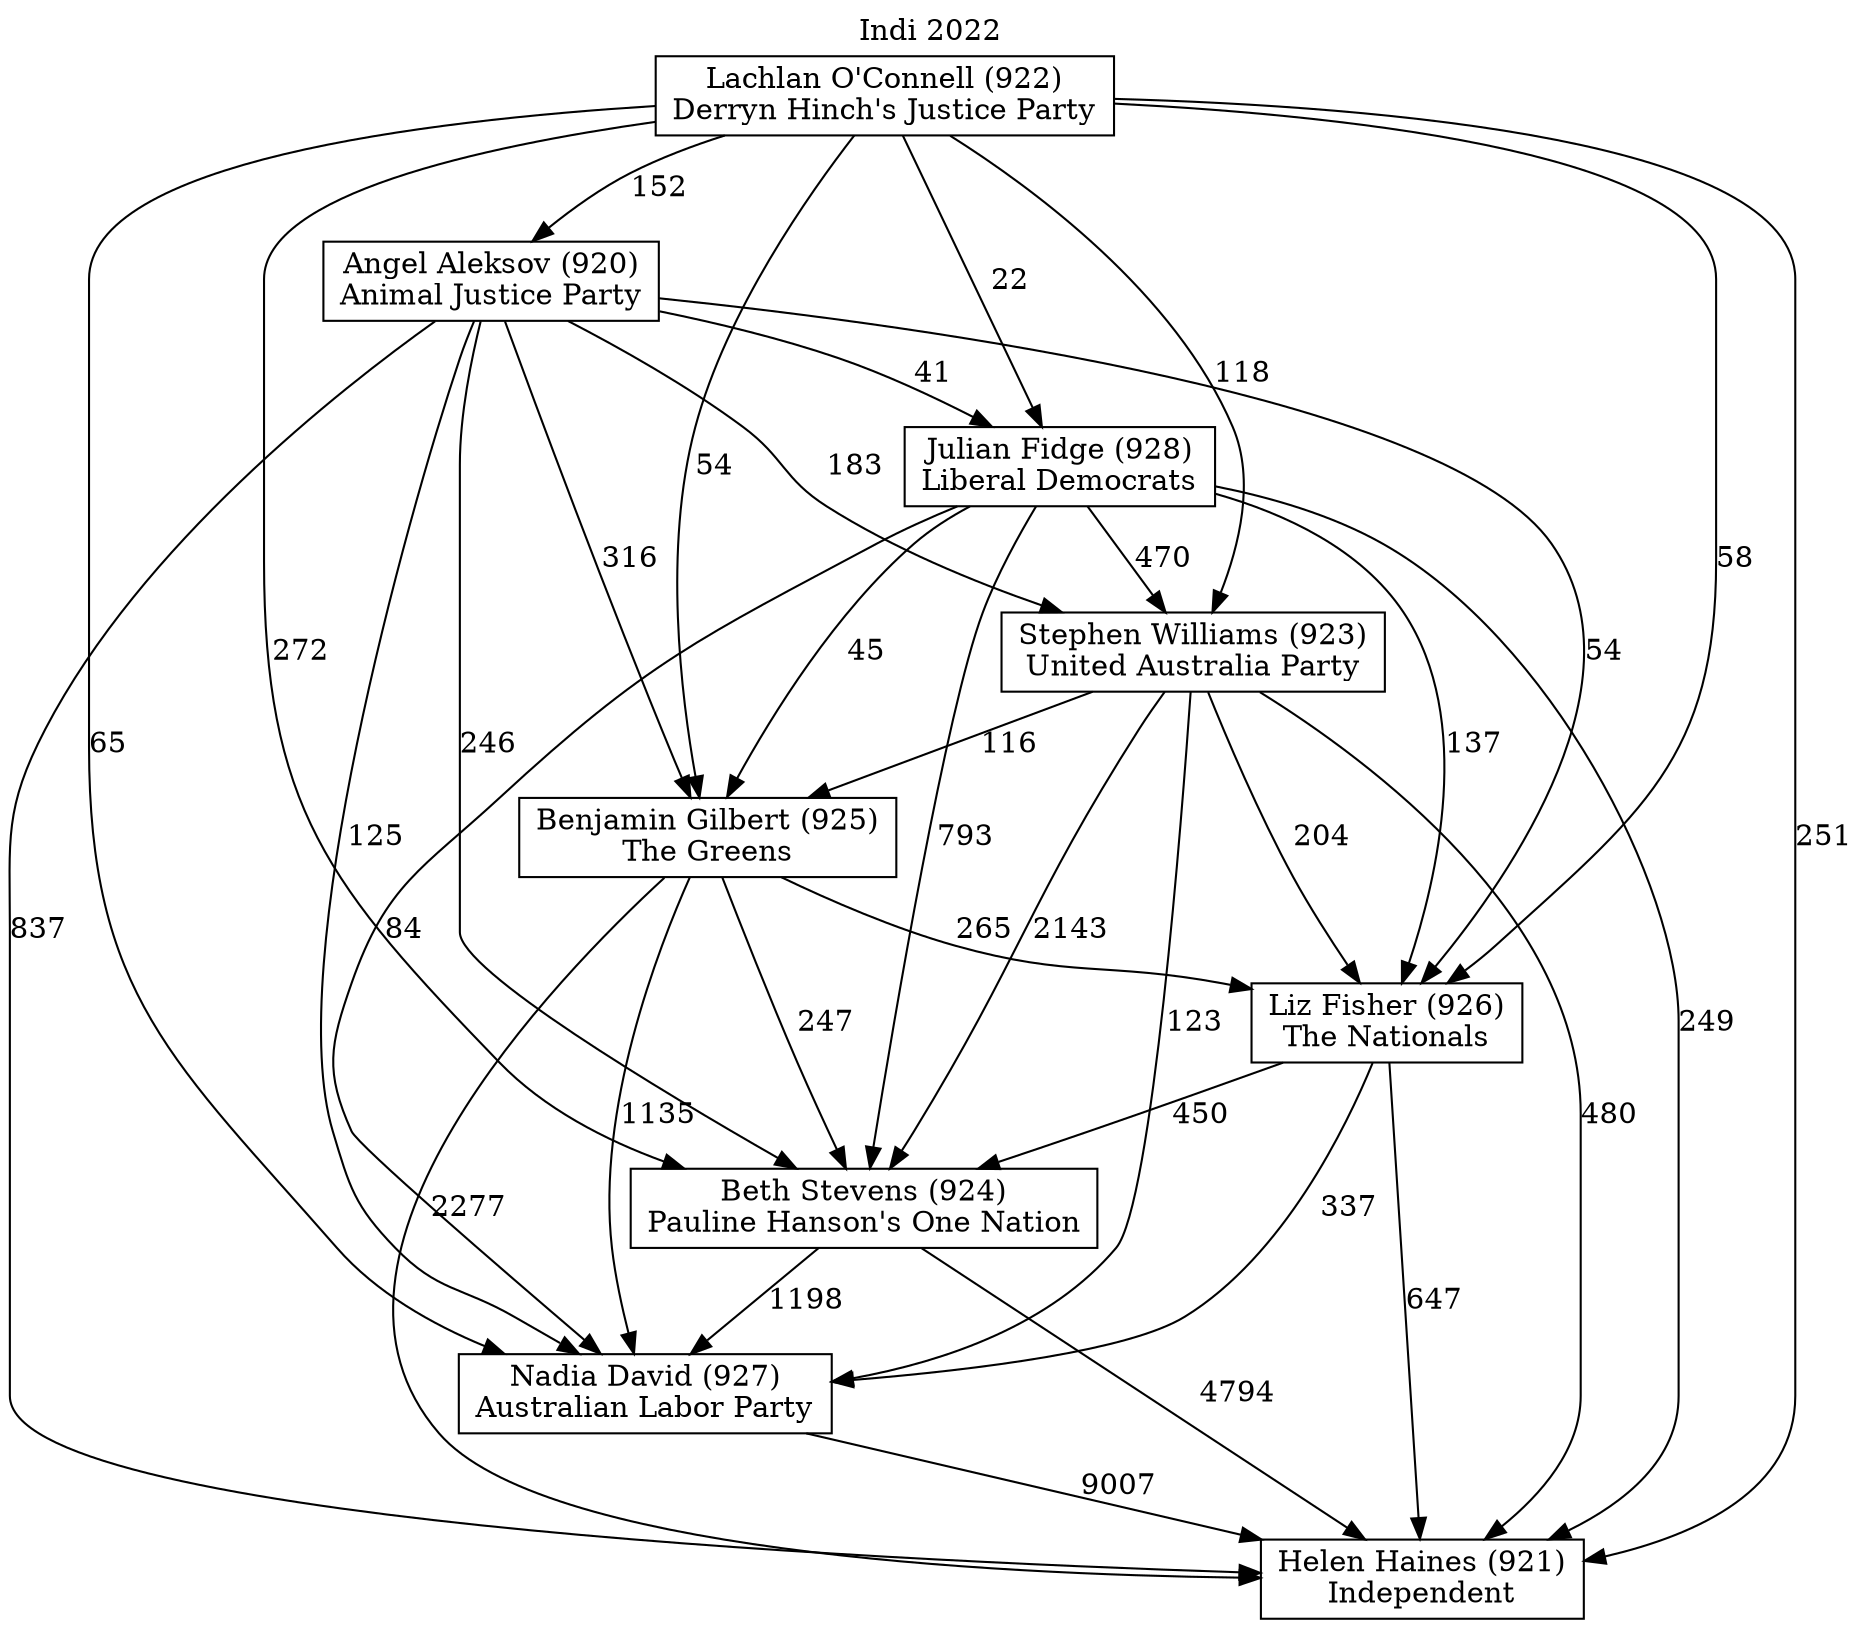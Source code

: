 // House preference flow
digraph "Helen Haines (921)_Indi_2022" {
	graph [label="Indi 2022" labelloc=t mclimit=10]
	node [shape=box]
	"Benjamin Gilbert (925)" [label="Benjamin Gilbert (925)
The Greens"]
	"Beth Stevens (924)" [label="Beth Stevens (924)
Pauline Hanson's One Nation"]
	"Helen Haines (921)" [label="Helen Haines (921)
Independent"]
	"Lachlan O'Connell (922)" [label="Lachlan O'Connell (922)
Derryn Hinch's Justice Party"]
	"Angel Aleksov (920)" [label="Angel Aleksov (920)
Animal Justice Party"]
	"Liz Fisher (926)" [label="Liz Fisher (926)
The Nationals"]
	"Stephen Williams (923)" [label="Stephen Williams (923)
United Australia Party"]
	"Julian Fidge (928)" [label="Julian Fidge (928)
Liberal Democrats"]
	"Nadia David (927)" [label="Nadia David (927)
Australian Labor Party"]
	"Lachlan O'Connell (922)" -> "Nadia David (927)" [label=65]
	"Angel Aleksov (920)" -> "Helen Haines (921)" [label=837]
	"Benjamin Gilbert (925)" -> "Nadia David (927)" [label=1135]
	"Stephen Williams (923)" -> "Benjamin Gilbert (925)" [label=116]
	"Angel Aleksov (920)" -> "Liz Fisher (926)" [label=54]
	"Stephen Williams (923)" -> "Liz Fisher (926)" [label=204]
	"Julian Fidge (928)" -> "Helen Haines (921)" [label=249]
	"Benjamin Gilbert (925)" -> "Liz Fisher (926)" [label=265]
	"Angel Aleksov (920)" -> "Beth Stevens (924)" [label=246]
	"Beth Stevens (924)" -> "Helen Haines (921)" [label=4794]
	"Julian Fidge (928)" -> "Stephen Williams (923)" [label=470]
	"Lachlan O'Connell (922)" -> "Angel Aleksov (920)" [label=152]
	"Angel Aleksov (920)" -> "Nadia David (927)" [label=125]
	"Liz Fisher (926)" -> "Beth Stevens (924)" [label=450]
	"Lachlan O'Connell (922)" -> "Helen Haines (921)" [label=251]
	"Lachlan O'Connell (922)" -> "Beth Stevens (924)" [label=272]
	"Lachlan O'Connell (922)" -> "Julian Fidge (928)" [label=22]
	"Julian Fidge (928)" -> "Nadia David (927)" [label=84]
	"Angel Aleksov (920)" -> "Stephen Williams (923)" [label=183]
	"Lachlan O'Connell (922)" -> "Stephen Williams (923)" [label=118]
	"Julian Fidge (928)" -> "Liz Fisher (926)" [label=137]
	"Beth Stevens (924)" -> "Nadia David (927)" [label=1198]
	"Benjamin Gilbert (925)" -> "Helen Haines (921)" [label=2277]
	"Liz Fisher (926)" -> "Nadia David (927)" [label=337]
	"Angel Aleksov (920)" -> "Julian Fidge (928)" [label=41]
	"Stephen Williams (923)" -> "Helen Haines (921)" [label=480]
	"Nadia David (927)" -> "Helen Haines (921)" [label=9007]
	"Lachlan O'Connell (922)" -> "Liz Fisher (926)" [label=58]
	"Stephen Williams (923)" -> "Beth Stevens (924)" [label=2143]
	"Angel Aleksov (920)" -> "Benjamin Gilbert (925)" [label=316]
	"Stephen Williams (923)" -> "Nadia David (927)" [label=123]
	"Liz Fisher (926)" -> "Helen Haines (921)" [label=647]
	"Julian Fidge (928)" -> "Benjamin Gilbert (925)" [label=45]
	"Julian Fidge (928)" -> "Beth Stevens (924)" [label=793]
	"Lachlan O'Connell (922)" -> "Benjamin Gilbert (925)" [label=54]
	"Benjamin Gilbert (925)" -> "Beth Stevens (924)" [label=247]
}
